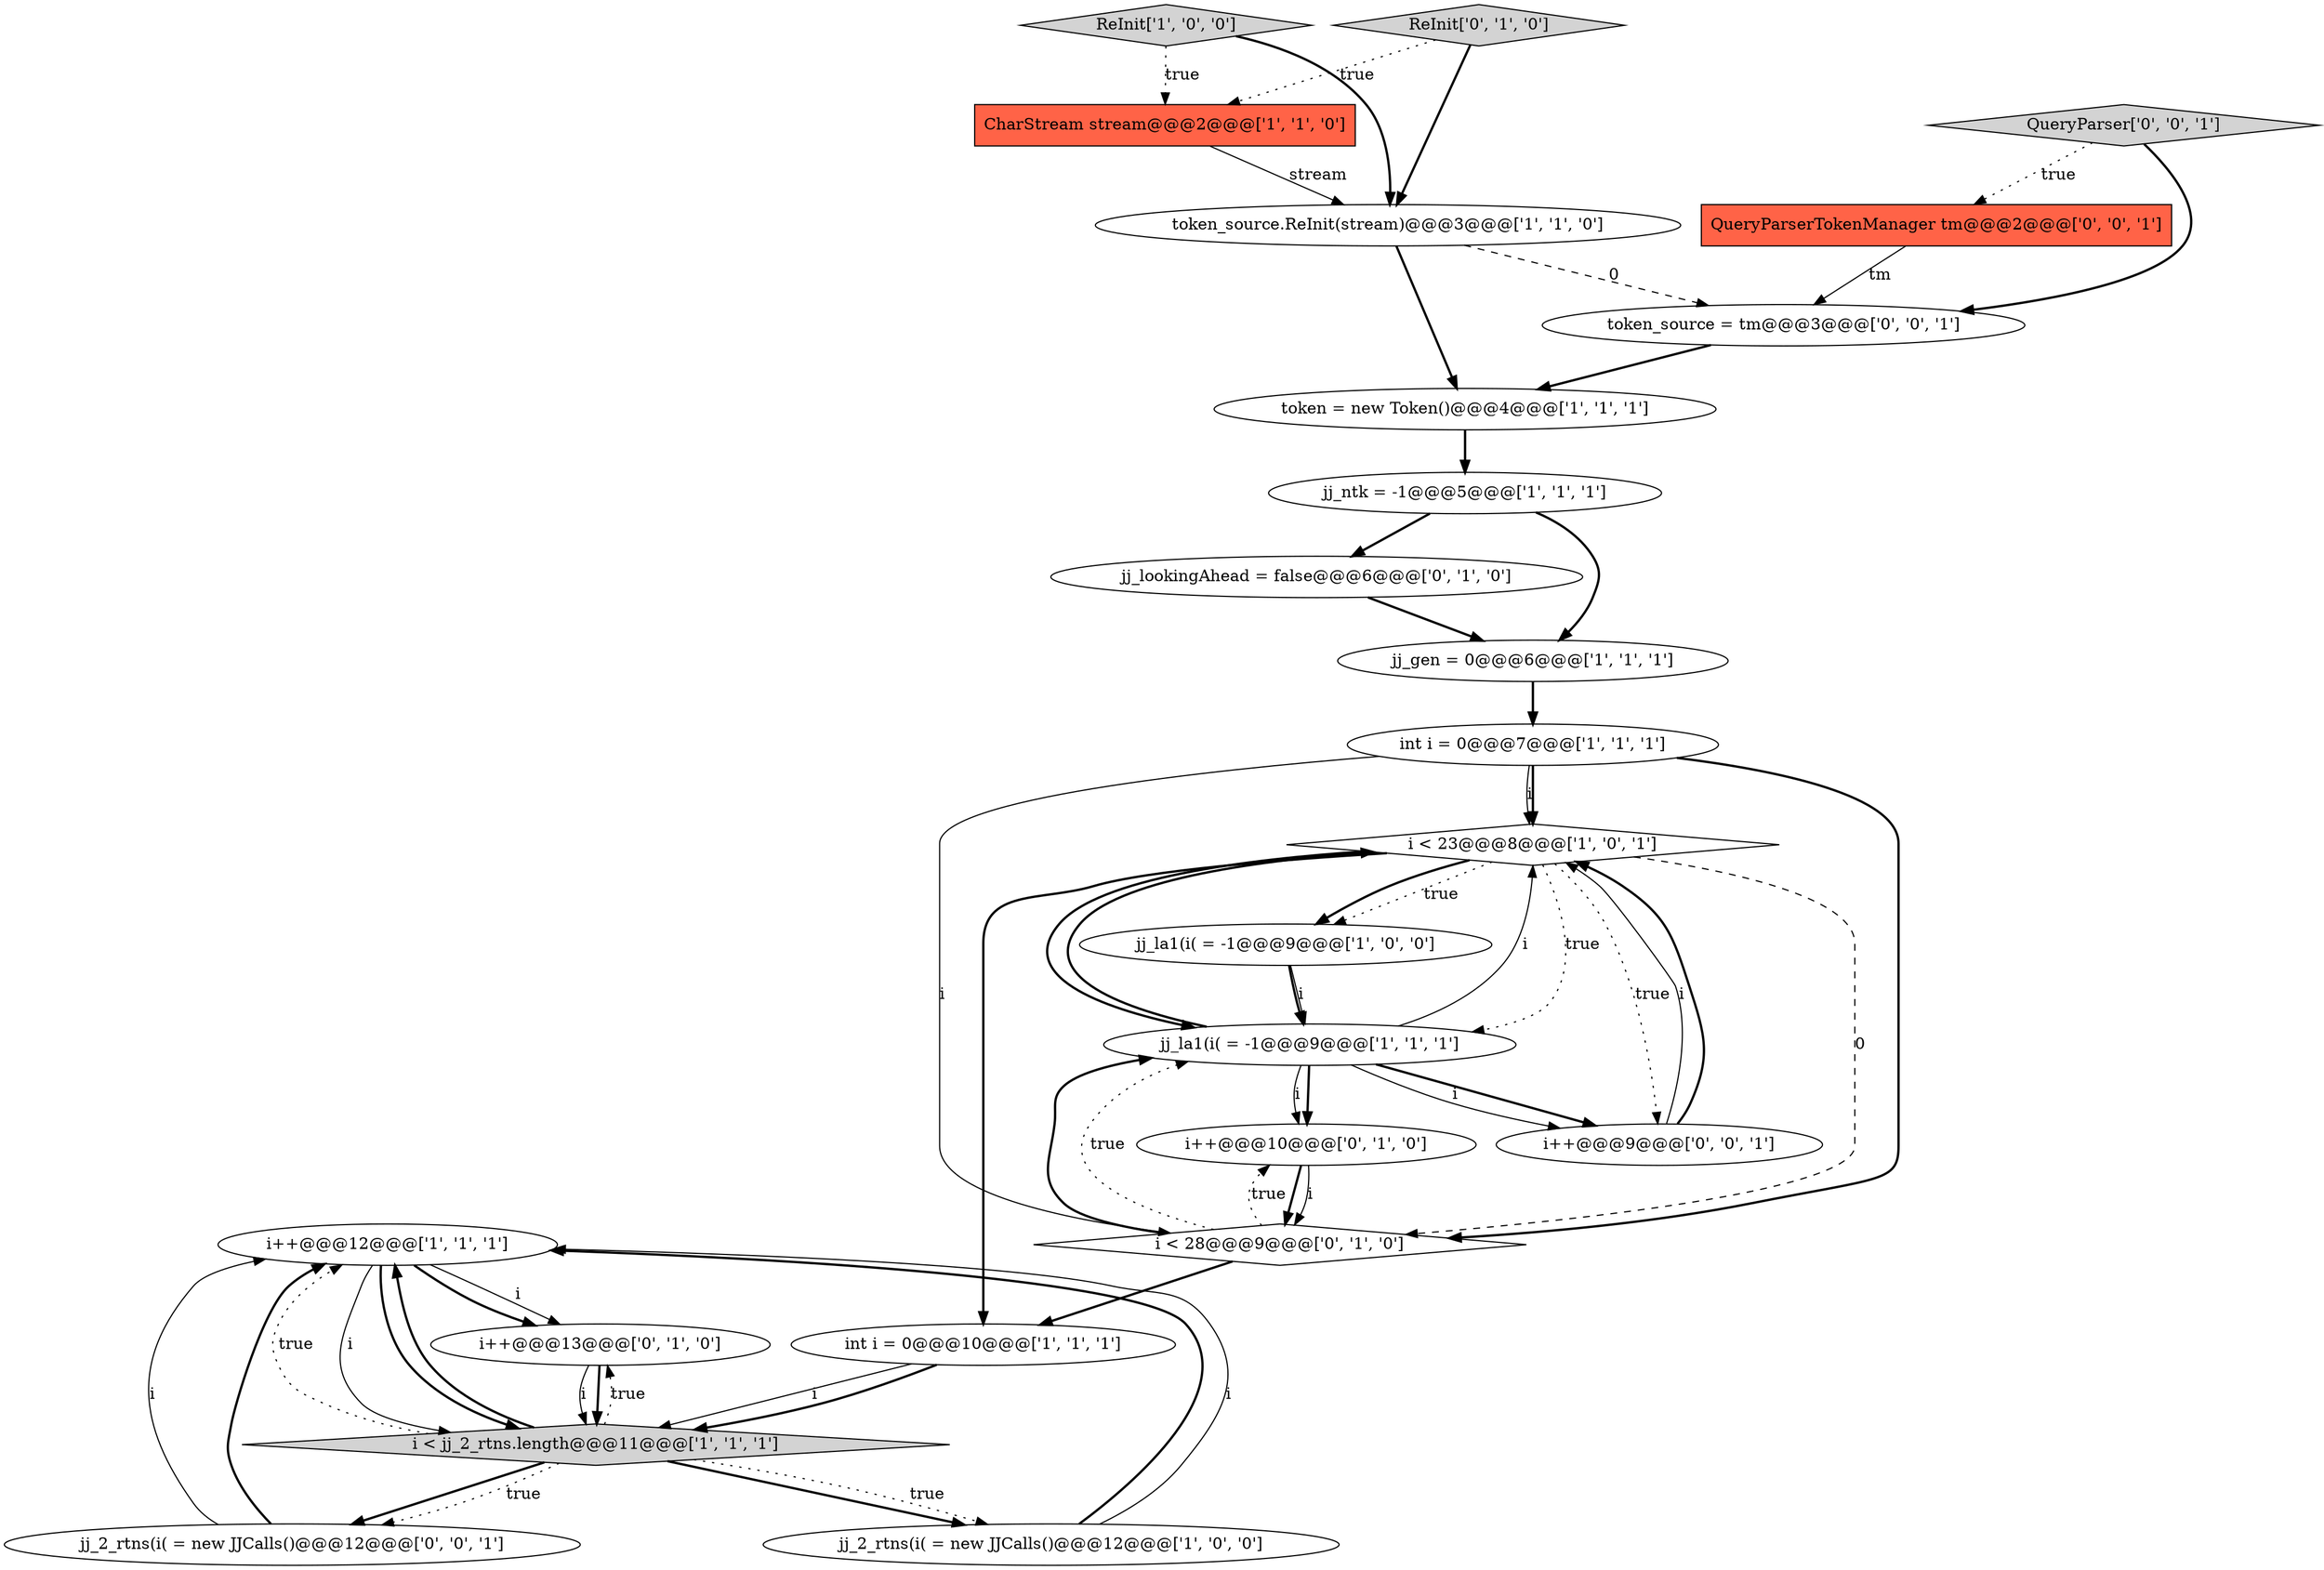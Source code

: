 digraph {
9 [style = filled, label = "i++@@@12@@@['1', '1', '1']", fillcolor = white, shape = ellipse image = "AAA0AAABBB1BBB"];
22 [style = filled, label = "QueryParserTokenManager tm@@@2@@@['0', '0', '1']", fillcolor = tomato, shape = box image = "AAA0AAABBB3BBB"];
15 [style = filled, label = "i++@@@13@@@['0', '1', '0']", fillcolor = white, shape = ellipse image = "AAA0AAABBB2BBB"];
8 [style = filled, label = "int i = 0@@@7@@@['1', '1', '1']", fillcolor = white, shape = ellipse image = "AAA0AAABBB1BBB"];
4 [style = filled, label = "jj_la1(i( = -1@@@9@@@['1', '0', '0']", fillcolor = white, shape = ellipse image = "AAA0AAABBB1BBB"];
21 [style = filled, label = "token_source = tm@@@3@@@['0', '0', '1']", fillcolor = white, shape = ellipse image = "AAA0AAABBB3BBB"];
16 [style = filled, label = "ReInit['0', '1', '0']", fillcolor = lightgray, shape = diamond image = "AAA0AAABBB2BBB"];
12 [style = filled, label = "int i = 0@@@10@@@['1', '1', '1']", fillcolor = white, shape = ellipse image = "AAA0AAABBB1BBB"];
10 [style = filled, label = "jj_la1(i( = -1@@@9@@@['1', '1', '1']", fillcolor = white, shape = ellipse image = "AAA0AAABBB1BBB"];
7 [style = filled, label = "i < 23@@@8@@@['1', '0', '1']", fillcolor = white, shape = diamond image = "AAA0AAABBB1BBB"];
18 [style = filled, label = "i < 28@@@9@@@['0', '1', '0']", fillcolor = white, shape = diamond image = "AAA1AAABBB2BBB"];
3 [style = filled, label = "jj_gen = 0@@@6@@@['1', '1', '1']", fillcolor = white, shape = ellipse image = "AAA0AAABBB1BBB"];
23 [style = filled, label = "QueryParser['0', '0', '1']", fillcolor = lightgray, shape = diamond image = "AAA0AAABBB3BBB"];
20 [style = filled, label = "jj_2_rtns(i( = new JJCalls()@@@12@@@['0', '0', '1']", fillcolor = white, shape = ellipse image = "AAA0AAABBB3BBB"];
11 [style = filled, label = "token_source.ReInit(stream)@@@3@@@['1', '1', '0']", fillcolor = white, shape = ellipse image = "AAA0AAABBB1BBB"];
17 [style = filled, label = "jj_lookingAhead = false@@@6@@@['0', '1', '0']", fillcolor = white, shape = ellipse image = "AAA1AAABBB2BBB"];
6 [style = filled, label = "ReInit['1', '0', '0']", fillcolor = lightgray, shape = diamond image = "AAA0AAABBB1BBB"];
1 [style = filled, label = "jj_2_rtns(i( = new JJCalls()@@@12@@@['1', '0', '0']", fillcolor = white, shape = ellipse image = "AAA0AAABBB1BBB"];
13 [style = filled, label = "jj_ntk = -1@@@5@@@['1', '1', '1']", fillcolor = white, shape = ellipse image = "AAA0AAABBB1BBB"];
5 [style = filled, label = "i < jj_2_rtns.length@@@11@@@['1', '1', '1']", fillcolor = lightgray, shape = diamond image = "AAA0AAABBB1BBB"];
2 [style = filled, label = "CharStream stream@@@2@@@['1', '1', '0']", fillcolor = tomato, shape = box image = "AAA0AAABBB1BBB"];
19 [style = filled, label = "i++@@@9@@@['0', '0', '1']", fillcolor = white, shape = ellipse image = "AAA0AAABBB3BBB"];
14 [style = filled, label = "i++@@@10@@@['0', '1', '0']", fillcolor = white, shape = ellipse image = "AAA0AAABBB2BBB"];
0 [style = filled, label = "token = new Token()@@@4@@@['1', '1', '1']", fillcolor = white, shape = ellipse image = "AAA0AAABBB1BBB"];
20->9 [style = solid, label="i"];
7->19 [style = dotted, label="true"];
2->11 [style = solid, label="stream"];
7->18 [style = dashed, label="0"];
14->18 [style = solid, label="i"];
7->4 [style = dotted, label="true"];
1->9 [style = bold, label=""];
22->21 [style = solid, label="tm"];
4->10 [style = solid, label="i"];
14->18 [style = bold, label=""];
16->2 [style = dotted, label="true"];
7->10 [style = bold, label=""];
5->9 [style = dotted, label="true"];
1->9 [style = solid, label="i"];
13->17 [style = bold, label=""];
11->0 [style = bold, label=""];
19->7 [style = solid, label="i"];
9->15 [style = solid, label="i"];
5->1 [style = bold, label=""];
6->11 [style = bold, label=""];
15->5 [style = solid, label="i"];
7->10 [style = dotted, label="true"];
9->15 [style = bold, label=""];
5->15 [style = dotted, label="true"];
17->3 [style = bold, label=""];
5->9 [style = bold, label=""];
0->13 [style = bold, label=""];
11->21 [style = dashed, label="0"];
10->19 [style = bold, label=""];
12->5 [style = solid, label="i"];
23->21 [style = bold, label=""];
8->18 [style = bold, label=""];
18->14 [style = dotted, label="true"];
23->22 [style = dotted, label="true"];
10->7 [style = bold, label=""];
12->5 [style = bold, label=""];
7->12 [style = bold, label=""];
7->4 [style = bold, label=""];
18->10 [style = bold, label=""];
5->20 [style = bold, label=""];
3->8 [style = bold, label=""];
15->5 [style = bold, label=""];
10->14 [style = solid, label="i"];
10->19 [style = solid, label="i"];
13->3 [style = bold, label=""];
4->10 [style = bold, label=""];
8->7 [style = bold, label=""];
18->10 [style = dotted, label="true"];
5->1 [style = dotted, label="true"];
20->9 [style = bold, label=""];
10->7 [style = solid, label="i"];
18->12 [style = bold, label=""];
19->7 [style = bold, label=""];
6->2 [style = dotted, label="true"];
9->5 [style = solid, label="i"];
21->0 [style = bold, label=""];
8->18 [style = solid, label="i"];
16->11 [style = bold, label=""];
9->5 [style = bold, label=""];
8->7 [style = solid, label="i"];
10->14 [style = bold, label=""];
5->20 [style = dotted, label="true"];
}
